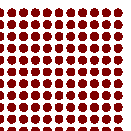 beginfig(0)
u:=cm;

for j:=-10 upto 10:
	for i:=-10 upto 10:
		fill fullcircle scaled .1u shifted ((i, j)*.15u) withcolor .5red;
	endfor
endfor

endfig
